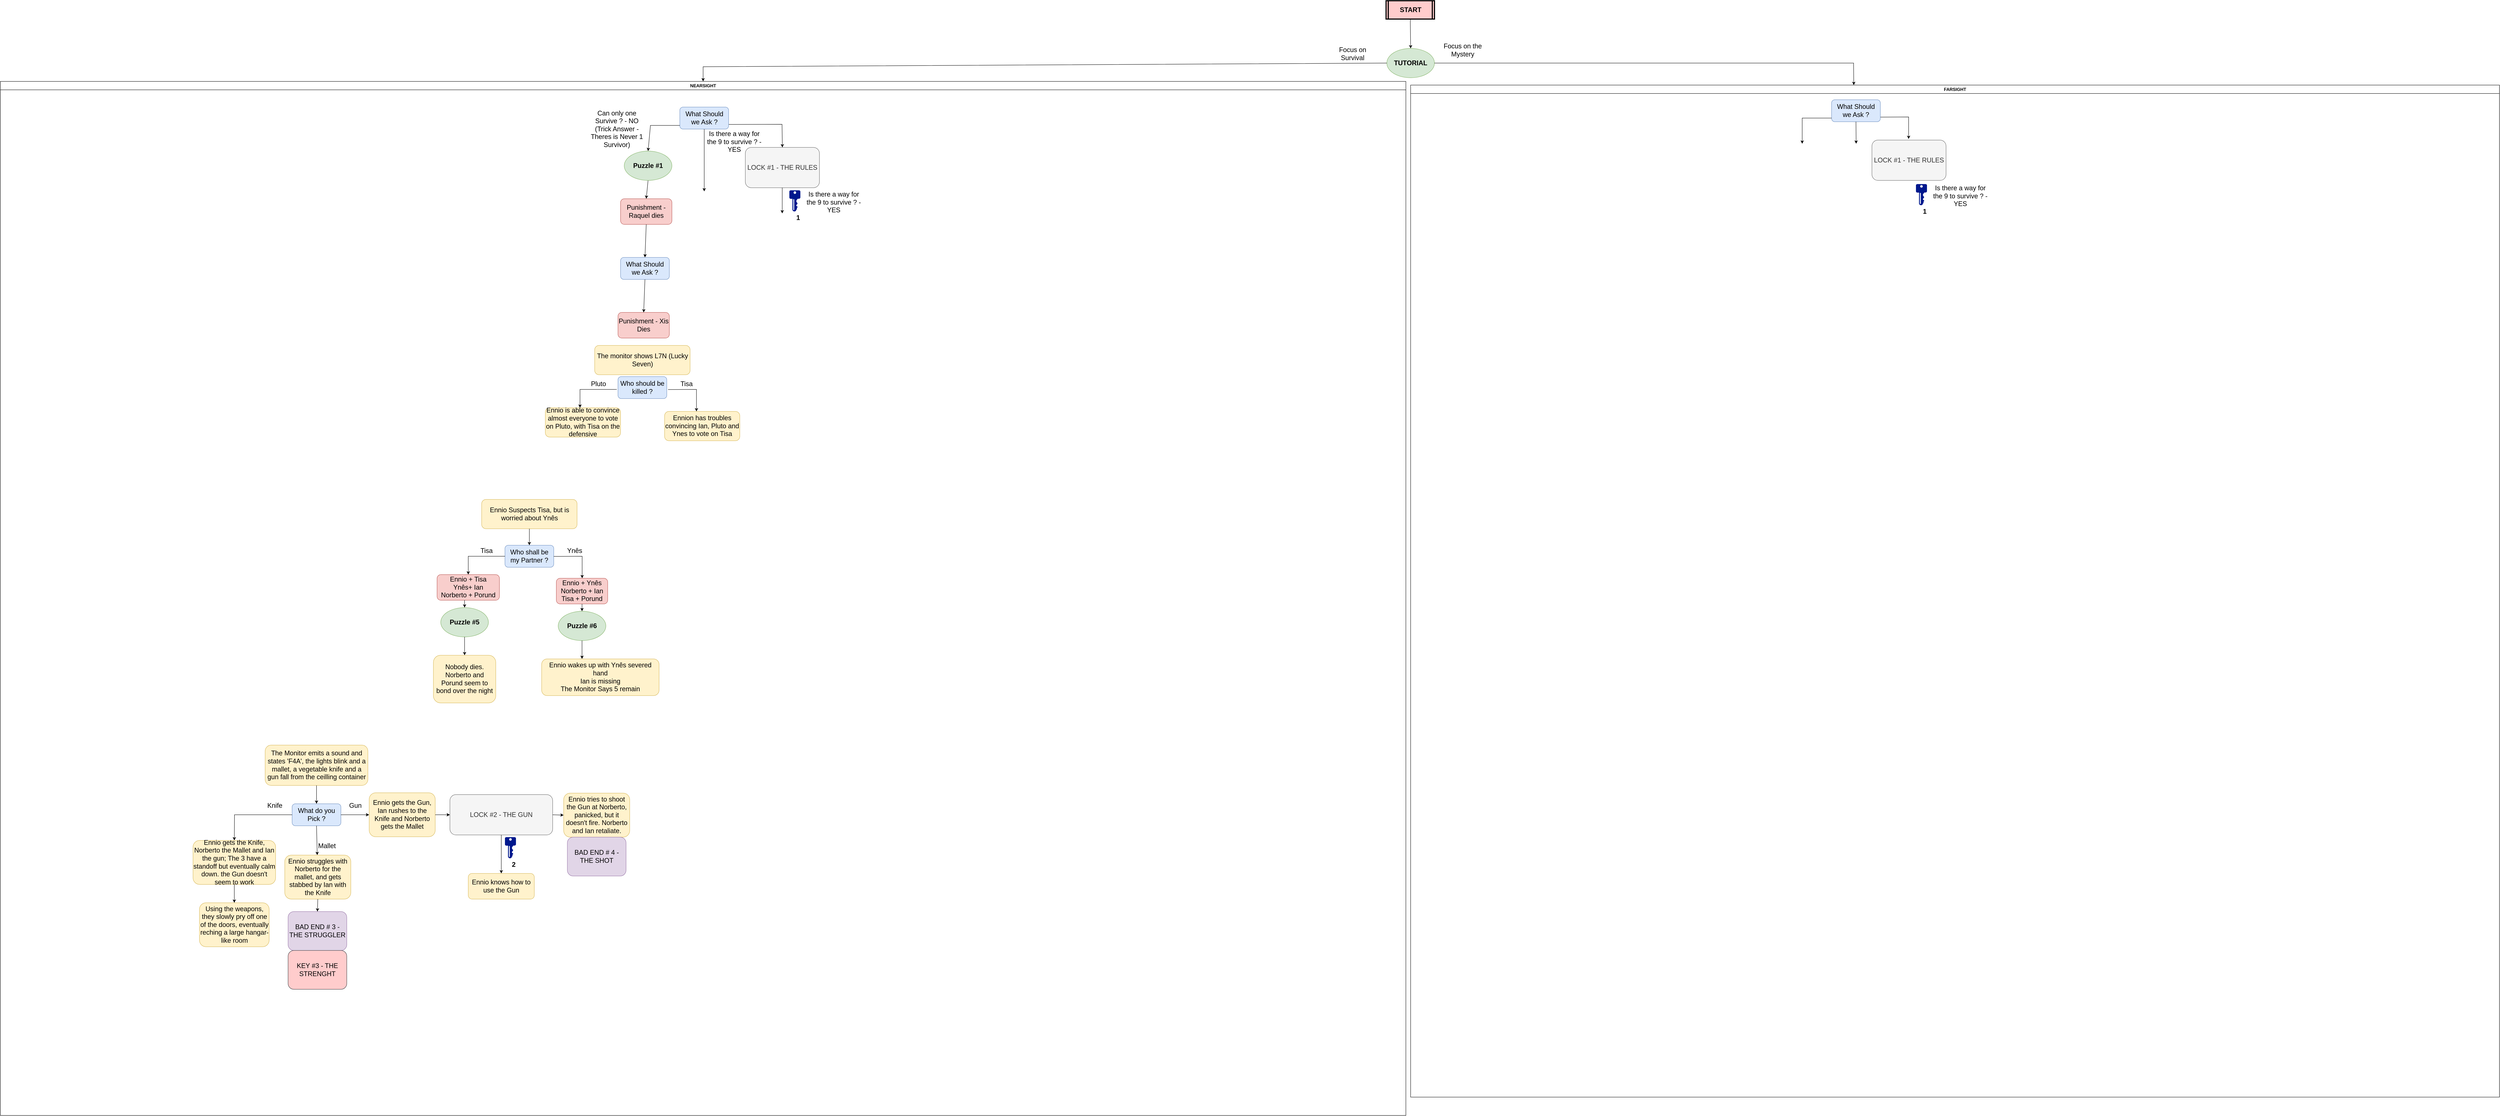 <mxfile version="21.6.6" type="github">
  <diagram name="Page-1" id="c7558073-3199-34d8-9f00-42111426c3f3">
    <mxGraphModel dx="7150" dy="1503" grid="1" gridSize="10" guides="1" tooltips="1" connect="1" arrows="1" fold="1" page="1" pageScale="1" pageWidth="826" pageHeight="1169" background="none" math="0" shadow="0">
      <root>
        <mxCell id="0" />
        <mxCell id="1" parent="0" />
        <mxCell id="CpgEJYqUYKejUzms_IQA-97" value="NEARSIGHT" style="swimlane;whiteSpace=wrap;html=1;snapToPoint=1;" parent="1" vertex="1">
          <mxGeometry x="-3430" y="230" width="3830" height="2820" as="geometry">
            <mxRectangle x="-60" y="240" width="110" height="30" as="alternateBounds" />
          </mxGeometry>
        </mxCell>
        <mxCell id="CpgEJYqUYKejUzms_IQA-106" value="" style="endArrow=classic;html=1;rounded=0;snapToPoint=1;orthogonal=1;entryX=0.5;entryY=0;entryDx=0;entryDy=0;" parent="CpgEJYqUYKejUzms_IQA-97" target="O-tpeVZjKQFRNbeTzZI2-9" edge="1">
          <mxGeometry width="50" height="50" relative="1" as="geometry">
            <mxPoint x="1984.143" y="117.429" as="sourcePoint" />
            <mxPoint x="2061.5" y="177" as="targetPoint" />
            <Array as="points">
              <mxPoint x="2130" y="117" />
            </Array>
          </mxGeometry>
        </mxCell>
        <mxCell id="CpgEJYqUYKejUzms_IQA-107" value="&lt;font style=&quot;font-size: 18px;&quot;&gt;What Should we Ask ?&lt;/font&gt;" style="rounded=1;whiteSpace=wrap;html=1;fillColor=#dae8fc;strokeColor=#6c8ebf;" parent="CpgEJYqUYKejUzms_IQA-97" vertex="1">
          <mxGeometry x="1851.5" y="70" width="133" height="60" as="geometry" />
        </mxCell>
        <mxCell id="CpgEJYqUYKejUzms_IQA-109" value="" style="endArrow=classic;html=1;rounded=0;exitX=0;exitY=0.5;exitDx=0;exitDy=0;entryX=0.5;entryY=0;entryDx=0;entryDy=0;" parent="CpgEJYqUYKejUzms_IQA-97" target="rEXP9riImF9Qnkvs_e8z-11" edge="1">
          <mxGeometry width="50" height="50" relative="1" as="geometry">
            <mxPoint x="1851.5" y="120" as="sourcePoint" />
            <mxPoint x="1771.5" y="190" as="targetPoint" />
            <Array as="points">
              <mxPoint x="1771.5" y="120" />
            </Array>
          </mxGeometry>
        </mxCell>
        <mxCell id="CpgEJYqUYKejUzms_IQA-111" value="&lt;font style=&quot;font-size: 18px;&quot;&gt;Who shall be my Partner ?&lt;/font&gt;" style="rounded=1;whiteSpace=wrap;html=1;fillColor=#dae8fc;strokeColor=#6c8ebf;" parent="CpgEJYqUYKejUzms_IQA-97" vertex="1">
          <mxGeometry x="1375" y="1265" width="133" height="60" as="geometry" />
        </mxCell>
        <mxCell id="CpgEJYqUYKejUzms_IQA-112" value="" style="endArrow=classic;html=1;rounded=0;snapToPoint=1;orthogonal=1;" parent="CpgEJYqUYKejUzms_IQA-97" edge="1">
          <mxGeometry width="50" height="50" relative="1" as="geometry">
            <mxPoint x="1508.003" y="1295.429" as="sourcePoint" />
            <mxPoint x="1585.36" y="1355" as="targetPoint" />
            <Array as="points">
              <mxPoint x="1585.36" y="1295" />
            </Array>
          </mxGeometry>
        </mxCell>
        <mxCell id="CpgEJYqUYKejUzms_IQA-110" value="Ynês" style="text;html=1;strokeColor=none;fillColor=none;align=center;verticalAlign=middle;whiteSpace=wrap;rounded=0;fontSize=18;" parent="CpgEJYqUYKejUzms_IQA-97" vertex="1">
          <mxGeometry x="1515" y="1265" width="100" height="30" as="geometry" />
        </mxCell>
        <mxCell id="CpgEJYqUYKejUzms_IQA-113" value="Tisa" style="text;html=1;strokeColor=none;fillColor=none;align=center;verticalAlign=middle;whiteSpace=wrap;rounded=0;fontSize=18;" parent="CpgEJYqUYKejUzms_IQA-97" vertex="1">
          <mxGeometry x="1275" y="1265" width="100" height="30" as="geometry" />
        </mxCell>
        <mxCell id="CpgEJYqUYKejUzms_IQA-114" value="" style="endArrow=classic;html=1;rounded=0;exitX=0;exitY=0.5;exitDx=0;exitDy=0;entryX=0.5;entryY=0;entryDx=0;entryDy=0;" parent="CpgEJYqUYKejUzms_IQA-97" target="CpgEJYqUYKejUzms_IQA-116" edge="1">
          <mxGeometry width="50" height="50" relative="1" as="geometry">
            <mxPoint x="1375" y="1295" as="sourcePoint" />
            <mxPoint x="1295" y="1365" as="targetPoint" />
            <Array as="points">
              <mxPoint x="1275" y="1295" />
            </Array>
          </mxGeometry>
        </mxCell>
        <mxCell id="CpgEJYqUYKejUzms_IQA-115" value="&lt;font style=&quot;font-size: 18px;&quot;&gt;Ennio + Ynês&lt;br&gt;Norberto + Ian&lt;br&gt;Tisa + Porund&lt;br&gt;&lt;/font&gt;" style="rounded=1;whiteSpace=wrap;html=1;fillColor=#f8cecc;strokeColor=#b85450;" parent="CpgEJYqUYKejUzms_IQA-97" vertex="1">
          <mxGeometry x="1515" y="1355" width="140" height="70" as="geometry" />
        </mxCell>
        <mxCell id="CpgEJYqUYKejUzms_IQA-116" value="&lt;font style=&quot;font-size: 18px;&quot;&gt;Ennio + Tisa&lt;br&gt;Ynês+ Ian&lt;br&gt;Norberto + Porund&lt;br&gt;&lt;/font&gt;" style="rounded=1;whiteSpace=wrap;html=1;fillColor=#f8cecc;strokeColor=#b85450;" parent="CpgEJYqUYKejUzms_IQA-97" vertex="1">
          <mxGeometry x="1190" y="1345" width="170" height="70" as="geometry" />
        </mxCell>
        <mxCell id="CpgEJYqUYKejUzms_IQA-117" value="Puzzle #6" style="ellipse;whiteSpace=wrap;html=1;fillColor=#d5e8d4;strokeColor=#82b366;fontSize=18;fontStyle=1" parent="CpgEJYqUYKejUzms_IQA-97" vertex="1">
          <mxGeometry x="1520" y="1445" width="130" height="80" as="geometry" />
        </mxCell>
        <mxCell id="CpgEJYqUYKejUzms_IQA-118" value="" style="endArrow=classic;html=1;rounded=0;exitX=0.5;exitY=1;exitDx=0;exitDy=0;entryX=0.5;entryY=0;entryDx=0;entryDy=0;" parent="CpgEJYqUYKejUzms_IQA-97" source="CpgEJYqUYKejUzms_IQA-115" target="CpgEJYqUYKejUzms_IQA-117" edge="1">
          <mxGeometry width="50" height="50" relative="1" as="geometry">
            <mxPoint x="1819" y="1245" as="sourcePoint" />
            <mxPoint x="1805" y="1399" as="targetPoint" />
          </mxGeometry>
        </mxCell>
        <mxCell id="CpgEJYqUYKejUzms_IQA-120" value="" style="endArrow=classic;html=1;rounded=0;exitX=0.5;exitY=1;exitDx=0;exitDy=0;" parent="CpgEJYqUYKejUzms_IQA-97" source="CpgEJYqUYKejUzms_IQA-117" edge="1">
          <mxGeometry width="50" height="50" relative="1" as="geometry">
            <mxPoint x="1595" y="1435" as="sourcePoint" />
            <mxPoint x="1585" y="1575" as="targetPoint" />
          </mxGeometry>
        </mxCell>
        <mxCell id="CpgEJYqUYKejUzms_IQA-121" value="&lt;font style=&quot;font-size: 18px;&quot;&gt;Ennio wakes up with Ynês severed hand&lt;br&gt;Ian is missing&lt;br&gt;The Monitor Says 5 remain&lt;br&gt;&lt;/font&gt;" style="rounded=1;whiteSpace=wrap;html=1;fillColor=#fff2cc;strokeColor=#d6b656;" parent="CpgEJYqUYKejUzms_IQA-97" vertex="1">
          <mxGeometry x="1475" y="1575" width="320" height="100" as="geometry" />
        </mxCell>
        <mxCell id="CpgEJYqUYKejUzms_IQA-122" value="Puzzle #5" style="ellipse;whiteSpace=wrap;html=1;fillColor=#d5e8d4;strokeColor=#82b366;fontSize=18;fontStyle=1" parent="CpgEJYqUYKejUzms_IQA-97" vertex="1">
          <mxGeometry x="1200" y="1435" width="130" height="80" as="geometry" />
        </mxCell>
        <mxCell id="CpgEJYqUYKejUzms_IQA-123" value="" style="endArrow=classic;html=1;rounded=0;exitX=0.5;exitY=1;exitDx=0;exitDy=0;entryX=0.5;entryY=0;entryDx=0;entryDy=0;" parent="CpgEJYqUYKejUzms_IQA-97" target="CpgEJYqUYKejUzms_IQA-122" edge="1">
          <mxGeometry width="50" height="50" relative="1" as="geometry">
            <mxPoint x="1265" y="1415" as="sourcePoint" />
            <mxPoint x="1485" y="1389" as="targetPoint" />
          </mxGeometry>
        </mxCell>
        <mxCell id="CpgEJYqUYKejUzms_IQA-124" value="" style="endArrow=classic;html=1;rounded=0;exitX=0.5;exitY=1;exitDx=0;exitDy=0;" parent="CpgEJYqUYKejUzms_IQA-97" source="CpgEJYqUYKejUzms_IQA-122" edge="1">
          <mxGeometry width="50" height="50" relative="1" as="geometry">
            <mxPoint x="1275" y="1425" as="sourcePoint" />
            <mxPoint x="1265" y="1565" as="targetPoint" />
          </mxGeometry>
        </mxCell>
        <mxCell id="CpgEJYqUYKejUzms_IQA-125" value="&lt;font style=&quot;font-size: 18px;&quot;&gt;Nobody dies. Norberto and Porund seem to bond over the night&lt;br&gt;&lt;/font&gt;" style="rounded=1;whiteSpace=wrap;html=1;fillColor=#fff2cc;strokeColor=#d6b656;" parent="CpgEJYqUYKejUzms_IQA-97" vertex="1">
          <mxGeometry x="1180" y="1565" width="170" height="130" as="geometry" />
        </mxCell>
        <mxCell id="CpgEJYqUYKejUzms_IQA-126" value="&lt;font style=&quot;font-size: 18px;&quot;&gt;The Monitor emits a sound and states &#39;F4A&#39;, the lights blink and a mallet, a vegetable knife and a gun fall from the ceilling container&lt;br&gt;&lt;/font&gt;" style="rounded=1;whiteSpace=wrap;html=1;fillColor=#fff2cc;strokeColor=#d6b656;" parent="CpgEJYqUYKejUzms_IQA-97" vertex="1">
          <mxGeometry x="721.5" y="1810" width="280" height="110" as="geometry" />
        </mxCell>
        <mxCell id="CpgEJYqUYKejUzms_IQA-127" value="&lt;font style=&quot;font-size: 18px;&quot;&gt;LOCK #2 - THE GUN&lt;br&gt;&lt;/font&gt;" style="rounded=1;whiteSpace=wrap;html=1;fillColor=#f5f5f5;fontColor=#333333;strokeColor=#666666;" parent="CpgEJYqUYKejUzms_IQA-97" vertex="1">
          <mxGeometry x="1225" y="1945" width="280" height="110" as="geometry" />
        </mxCell>
        <mxCell id="CpgEJYqUYKejUzms_IQA-129" value="&lt;font style=&quot;font-size: 18px;&quot;&gt;What do you Pick ?&lt;/font&gt;" style="rounded=1;whiteSpace=wrap;html=1;fillColor=#dae8fc;strokeColor=#6c8ebf;" parent="CpgEJYqUYKejUzms_IQA-97" vertex="1">
          <mxGeometry x="795" y="1970" width="133" height="60" as="geometry" />
        </mxCell>
        <mxCell id="CpgEJYqUYKejUzms_IQA-130" value="" style="endArrow=classic;html=1;rounded=0;exitX=0;exitY=0.5;exitDx=0;exitDy=0;entryX=0.5;entryY=0;entryDx=0;entryDy=0;" parent="CpgEJYqUYKejUzms_IQA-97" target="CpgEJYqUYKejUzms_IQA-142" edge="1">
          <mxGeometry width="50" height="50" relative="1" as="geometry">
            <mxPoint x="795" y="2000" as="sourcePoint" />
            <mxPoint x="715" y="2070" as="targetPoint" />
            <Array as="points">
              <mxPoint x="638" y="2000" />
            </Array>
          </mxGeometry>
        </mxCell>
        <mxCell id="CpgEJYqUYKejUzms_IQA-131" value="" style="endArrow=classic;html=1;rounded=0;exitX=1;exitY=0.5;exitDx=0;exitDy=0;entryX=0;entryY=0.5;entryDx=0;entryDy=0;" parent="CpgEJYqUYKejUzms_IQA-97" source="CpgEJYqUYKejUzms_IQA-129" target="CpgEJYqUYKejUzms_IQA-143" edge="1">
          <mxGeometry width="50" height="50" relative="1" as="geometry">
            <mxPoint x="895" y="2100" as="sourcePoint" />
            <mxPoint x="1155" y="2010" as="targetPoint" />
          </mxGeometry>
        </mxCell>
        <mxCell id="CpgEJYqUYKejUzms_IQA-132" value="" style="endArrow=classic;html=1;rounded=0;exitX=0.5;exitY=1;exitDx=0;exitDy=0;" parent="CpgEJYqUYKejUzms_IQA-97" source="CpgEJYqUYKejUzms_IQA-129" target="CpgEJYqUYKejUzms_IQA-141" edge="1">
          <mxGeometry width="50" height="50" relative="1" as="geometry">
            <mxPoint x="825" y="2150" as="sourcePoint" />
            <mxPoint x="862" y="2150" as="targetPoint" />
          </mxGeometry>
        </mxCell>
        <mxCell id="CpgEJYqUYKejUzms_IQA-133" value="Mallet" style="text;html=1;strokeColor=none;fillColor=none;align=center;verticalAlign=middle;whiteSpace=wrap;rounded=0;fontSize=18;" parent="CpgEJYqUYKejUzms_IQA-97" vertex="1">
          <mxGeometry x="840" y="2070" width="100" height="30" as="geometry" />
        </mxCell>
        <mxCell id="CpgEJYqUYKejUzms_IQA-134" value="Gun" style="text;html=1;strokeColor=none;fillColor=none;align=center;verticalAlign=middle;whiteSpace=wrap;rounded=0;fontSize=18;" parent="CpgEJYqUYKejUzms_IQA-97" vertex="1">
          <mxGeometry x="940" y="1960" width="55" height="30" as="geometry" />
        </mxCell>
        <mxCell id="CpgEJYqUYKejUzms_IQA-139" value="Knife" style="text;html=1;strokeColor=none;fillColor=none;align=center;verticalAlign=middle;whiteSpace=wrap;rounded=0;fontSize=18;" parent="CpgEJYqUYKejUzms_IQA-97" vertex="1">
          <mxGeometry x="713" y="1960" width="70" height="30" as="geometry" />
        </mxCell>
        <mxCell id="CpgEJYqUYKejUzms_IQA-141" value="&lt;font style=&quot;font-size: 18px;&quot;&gt;Ennio struggles with Norberto for the mallet, and gets stabbed by Ian with the Knife&lt;br&gt;&lt;/font&gt;" style="rounded=1;whiteSpace=wrap;html=1;fillColor=#fff2cc;strokeColor=#d6b656;" parent="CpgEJYqUYKejUzms_IQA-97" vertex="1">
          <mxGeometry x="775" y="2110" width="180" height="120" as="geometry" />
        </mxCell>
        <mxCell id="CpgEJYqUYKejUzms_IQA-142" value="&lt;font style=&quot;font-size: 18px;&quot;&gt;Ennio gets the Knife, Norberto the Mallet and Ian the gun; The 3 have a standoff but eventually calm down. the Gun doesn&#39;t seem to work&lt;br&gt;&lt;/font&gt;" style="rounded=1;whiteSpace=wrap;html=1;fillColor=#fff2cc;strokeColor=#d6b656;" parent="CpgEJYqUYKejUzms_IQA-97" vertex="1">
          <mxGeometry x="525" y="2070" width="225" height="120" as="geometry" />
        </mxCell>
        <mxCell id="CpgEJYqUYKejUzms_IQA-143" value="&lt;font style=&quot;font-size: 18px;&quot;&gt;Ennio gets the Gun, Ian rushes to the Knife and Norberto gets the Mallet&lt;br&gt;&lt;/font&gt;" style="rounded=1;whiteSpace=wrap;html=1;fillColor=#fff2cc;strokeColor=#d6b656;" parent="CpgEJYqUYKejUzms_IQA-97" vertex="1">
          <mxGeometry x="1005" y="1940" width="180" height="120" as="geometry" />
        </mxCell>
        <mxCell id="CpgEJYqUYKejUzms_IQA-144" value="&lt;font style=&quot;font-size: 18px;&quot;&gt;Ennio Suspects Tisa, but is worried about Ynês&lt;br&gt;&lt;/font&gt;" style="rounded=1;whiteSpace=wrap;html=1;fillColor=#fff2cc;strokeColor=#d6b656;" parent="CpgEJYqUYKejUzms_IQA-97" vertex="1">
          <mxGeometry x="1311.5" y="1140" width="260" height="80" as="geometry" />
        </mxCell>
        <mxCell id="CpgEJYqUYKejUzms_IQA-145" value="&lt;font style=&quot;font-size: 18px;&quot;&gt;BAD END # 3 - THE STRUGGLER&lt;br&gt;&lt;/font&gt;" style="rounded=1;whiteSpace=wrap;html=1;fillColor=#e1d5e7;strokeColor=#9673a6;" parent="CpgEJYqUYKejUzms_IQA-97" vertex="1">
          <mxGeometry x="784" y="2264" width="160" height="106" as="geometry" />
        </mxCell>
        <mxCell id="CpgEJYqUYKejUzms_IQA-146" value="&lt;font style=&quot;font-size: 18px;&quot;&gt;KEY #3 - THE STRENGHT&lt;br&gt;&lt;/font&gt;" style="rounded=1;whiteSpace=wrap;html=1;fillColor=#ffcccc;strokeColor=#36393d;" parent="CpgEJYqUYKejUzms_IQA-97" vertex="1">
          <mxGeometry x="784" y="2370" width="160" height="106" as="geometry" />
        </mxCell>
        <mxCell id="CpgEJYqUYKejUzms_IQA-147" value="" style="endArrow=classic;html=1;rounded=0;exitX=0.5;exitY=1;exitDx=0;exitDy=0;entryX=0.5;entryY=0;entryDx=0;entryDy=0;" parent="CpgEJYqUYKejUzms_IQA-97" source="CpgEJYqUYKejUzms_IQA-141" target="CpgEJYqUYKejUzms_IQA-145" edge="1">
          <mxGeometry width="50" height="50" relative="1" as="geometry">
            <mxPoint x="1045" y="2260" as="sourcePoint" />
            <mxPoint x="1047" y="2340" as="targetPoint" />
          </mxGeometry>
        </mxCell>
        <mxCell id="CpgEJYqUYKejUzms_IQA-148" value="" style="endArrow=classic;html=1;rounded=0;entryX=0;entryY=0.5;entryDx=0;entryDy=0;exitX=1;exitY=0.5;exitDx=0;exitDy=0;" parent="CpgEJYqUYKejUzms_IQA-97" source="CpgEJYqUYKejUzms_IQA-143" target="CpgEJYqUYKejUzms_IQA-127" edge="1">
          <mxGeometry width="50" height="50" relative="1" as="geometry">
            <mxPoint x="1721" y="2178.29" as="sourcePoint" />
            <mxPoint x="1808" y="2178.29" as="targetPoint" />
          </mxGeometry>
        </mxCell>
        <mxCell id="CpgEJYqUYKejUzms_IQA-149" value="&lt;font style=&quot;font-size: 18px;&quot;&gt;Ennio tries to shoot the Gun at Norberto, panicked, but it doesn&#39;t fire. Norberto and Ian retaliate.&lt;br&gt;&lt;/font&gt;" style="rounded=1;whiteSpace=wrap;html=1;fillColor=#fff2cc;strokeColor=#d6b656;" parent="CpgEJYqUYKejUzms_IQA-97" vertex="1">
          <mxGeometry x="1535" y="1941" width="180" height="120" as="geometry" />
        </mxCell>
        <mxCell id="CpgEJYqUYKejUzms_IQA-150" value="" style="endArrow=classic;html=1;rounded=0;exitX=0.5;exitY=1;exitDx=0;exitDy=0;entryX=0.5;entryY=0;entryDx=0;entryDy=0;" parent="CpgEJYqUYKejUzms_IQA-97" source="CpgEJYqUYKejUzms_IQA-144" target="CpgEJYqUYKejUzms_IQA-111" edge="1">
          <mxGeometry width="50" height="50" relative="1" as="geometry">
            <mxPoint x="1805" y="1315" as="sourcePoint" />
            <mxPoint x="1805" y="1365" as="targetPoint" />
          </mxGeometry>
        </mxCell>
        <mxCell id="CpgEJYqUYKejUzms_IQA-151" value="" style="endArrow=classic;html=1;rounded=0;entryX=0;entryY=0.5;entryDx=0;entryDy=0;exitX=1;exitY=0.5;exitDx=0;exitDy=0;" parent="CpgEJYqUYKejUzms_IQA-97" source="CpgEJYqUYKejUzms_IQA-127" target="CpgEJYqUYKejUzms_IQA-149" edge="1">
          <mxGeometry width="50" height="50" relative="1" as="geometry">
            <mxPoint x="1376" y="2120" as="sourcePoint" />
            <mxPoint x="1416" y="2120" as="targetPoint" />
          </mxGeometry>
        </mxCell>
        <mxCell id="CpgEJYqUYKejUzms_IQA-152" value="&lt;font style=&quot;font-size: 18px;&quot;&gt;BAD END # 4 - THE SHOT&lt;br&gt;&lt;/font&gt;" style="rounded=1;whiteSpace=wrap;html=1;fillColor=#e1d5e7;strokeColor=#9673a6;" parent="CpgEJYqUYKejUzms_IQA-97" vertex="1">
          <mxGeometry x="1545" y="2061" width="160" height="106" as="geometry" />
        </mxCell>
        <mxCell id="CpgEJYqUYKejUzms_IQA-153" value="" style="endArrow=classic;html=1;rounded=0;exitX=0.5;exitY=1;exitDx=0;exitDy=0;" parent="CpgEJYqUYKejUzms_IQA-97" source="CpgEJYqUYKejUzms_IQA-127" edge="1">
          <mxGeometry width="50" height="50" relative="1" as="geometry">
            <mxPoint x="1345" y="2159.52" as="sourcePoint" />
            <mxPoint x="1365" y="2160" as="targetPoint" />
          </mxGeometry>
        </mxCell>
        <mxCell id="CpgEJYqUYKejUzms_IQA-155" value="" style="endArrow=classic;html=1;rounded=0;entryX=0.5;entryY=0;entryDx=0;entryDy=0;exitX=0.5;exitY=1;exitDx=0;exitDy=0;" parent="CpgEJYqUYKejUzms_IQA-97" source="CpgEJYqUYKejUzms_IQA-126" target="CpgEJYqUYKejUzms_IQA-129" edge="1">
          <mxGeometry width="50" height="50" relative="1" as="geometry">
            <mxPoint x="915" y="1980" as="sourcePoint" />
            <mxPoint x="905" y="1940" as="targetPoint" />
          </mxGeometry>
        </mxCell>
        <mxCell id="CpgEJYqUYKejUzms_IQA-156" value="2" style="sketch=0;aspect=fixed;pointerEvents=1;shadow=0;dashed=0;html=1;strokeColor=none;labelPosition=center;verticalLabelPosition=bottom;verticalAlign=top;align=right;fillColor=#00188D;shape=mxgraph.mscae.enterprise.key_permissions;fontSize=18;fontStyle=1" parent="CpgEJYqUYKejUzms_IQA-97" vertex="1">
          <mxGeometry x="1375" y="2061" width="30" height="57.69" as="geometry" />
        </mxCell>
        <mxCell id="CpgEJYqUYKejUzms_IQA-157" value="&lt;font style=&quot;font-size: 18px;&quot;&gt;Ennio knows how to use the Gun&lt;br&gt;&lt;/font&gt;" style="rounded=1;whiteSpace=wrap;html=1;fillColor=#fff2cc;strokeColor=#d6b656;" parent="CpgEJYqUYKejUzms_IQA-97" vertex="1">
          <mxGeometry x="1275" y="2160" width="180" height="70" as="geometry" />
        </mxCell>
        <mxCell id="O-tpeVZjKQFRNbeTzZI2-5" value="&lt;font style=&quot;font-size: 18px;&quot;&gt;Using the weapons, they slowly pry off one of the doors, eventually reching a large hangar-like room&lt;br&gt;&lt;/font&gt;" style="rounded=1;whiteSpace=wrap;html=1;fillColor=#fff2cc;strokeColor=#d6b656;" parent="CpgEJYqUYKejUzms_IQA-97" vertex="1">
          <mxGeometry x="542.5" y="2240" width="190" height="120" as="geometry" />
        </mxCell>
        <mxCell id="O-tpeVZjKQFRNbeTzZI2-9" value="&lt;font style=&quot;font-size: 18px;&quot;&gt;LOCK #1 - THE RULES&lt;br&gt;&lt;/font&gt;" style="rounded=1;whiteSpace=wrap;html=1;fillColor=#f5f5f5;fontColor=#333333;strokeColor=#666666;" parent="CpgEJYqUYKejUzms_IQA-97" vertex="1">
          <mxGeometry x="2030" y="180" width="202" height="110" as="geometry" />
        </mxCell>
        <mxCell id="O-tpeVZjKQFRNbeTzZI2-10" value="" style="endArrow=classic;html=1;rounded=0;exitX=0.5;exitY=1;exitDx=0;exitDy=0;" parent="CpgEJYqUYKejUzms_IQA-97" source="CpgEJYqUYKejUzms_IQA-107" edge="1">
          <mxGeometry width="50" height="50" relative="1" as="geometry">
            <mxPoint x="1940" y="365" as="sourcePoint" />
            <mxPoint x="1918" y="300" as="targetPoint" />
          </mxGeometry>
        </mxCell>
        <mxCell id="O-tpeVZjKQFRNbeTzZI2-58" value="1" style="sketch=0;aspect=fixed;pointerEvents=1;shadow=0;dashed=0;html=1;strokeColor=none;labelPosition=center;verticalLabelPosition=bottom;verticalAlign=top;align=right;fillColor=#00188D;shape=mxgraph.mscae.enterprise.key_permissions;fontSize=18;fontStyle=1" parent="CpgEJYqUYKejUzms_IQA-97" vertex="1">
          <mxGeometry x="2150" y="297" width="30" height="57.69" as="geometry" />
        </mxCell>
        <mxCell id="O-tpeVZjKQFRNbeTzZI2-65" value="" style="endArrow=classic;html=1;rounded=0;exitX=0.5;exitY=1;exitDx=0;exitDy=0;" parent="CpgEJYqUYKejUzms_IQA-97" edge="1">
          <mxGeometry width="50" height="50" relative="1" as="geometry">
            <mxPoint x="2130.57" y="290" as="sourcePoint" />
            <mxPoint x="2130.57" y="360" as="targetPoint" />
          </mxGeometry>
        </mxCell>
        <mxCell id="O-tpeVZjKQFRNbeTzZI2-66" value="Is there a way for the 9 to survive ? - YES" style="text;html=1;strokeColor=none;fillColor=none;align=center;verticalAlign=middle;whiteSpace=wrap;rounded=0;fontSize=18;" parent="CpgEJYqUYKejUzms_IQA-97" vertex="1">
          <mxGeometry x="1920" y="150" width="160" height="30" as="geometry" />
        </mxCell>
        <mxCell id="O-tpeVZjKQFRNbeTzZI2-67" value="Is there a way for the 9 to survive ? - YES" style="text;html=1;strokeColor=none;fillColor=none;align=center;verticalAlign=middle;whiteSpace=wrap;rounded=0;fontSize=18;" parent="CpgEJYqUYKejUzms_IQA-97" vertex="1">
          <mxGeometry x="2191" y="315" width="160" height="30" as="geometry" />
        </mxCell>
        <mxCell id="rEXP9riImF9Qnkvs_e8z-5" value="" style="endArrow=classic;html=1;rounded=0;exitX=0.5;exitY=1;exitDx=0;exitDy=0;entryX=0.5;entryY=0;entryDx=0;entryDy=0;" parent="CpgEJYqUYKejUzms_IQA-97" source="CpgEJYqUYKejUzms_IQA-142" target="O-tpeVZjKQFRNbeTzZI2-5" edge="1">
          <mxGeometry width="50" height="50" relative="1" as="geometry">
            <mxPoint x="865" y="2410" as="sourcePoint" />
            <mxPoint x="225" y="2500" as="targetPoint" />
          </mxGeometry>
        </mxCell>
        <mxCell id="rEXP9riImF9Qnkvs_e8z-6" value="Can only one Survive ? - NO&lt;br&gt;(Trick Answer - Theres is Never 1 Survivor)" style="text;html=1;strokeColor=none;fillColor=none;align=center;verticalAlign=middle;whiteSpace=wrap;rounded=0;fontSize=18;" parent="CpgEJYqUYKejUzms_IQA-97" vertex="1">
          <mxGeometry x="1600" y="40" width="160" height="180" as="geometry" />
        </mxCell>
        <mxCell id="rEXP9riImF9Qnkvs_e8z-7" value="&lt;font style=&quot;font-size: 18px;&quot;&gt;Punishment - Raquel dies&lt;br&gt;&lt;/font&gt;" style="rounded=1;whiteSpace=wrap;html=1;fillColor=#f8cecc;strokeColor=#b85450;" parent="CpgEJYqUYKejUzms_IQA-97" vertex="1">
          <mxGeometry x="1690" y="320" width="140" height="70" as="geometry" />
        </mxCell>
        <mxCell id="rEXP9riImF9Qnkvs_e8z-10" value="" style="endArrow=classic;html=1;rounded=0;exitX=0.5;exitY=1;exitDx=0;exitDy=0;entryX=0.5;entryY=0;entryDx=0;entryDy=0;" parent="CpgEJYqUYKejUzms_IQA-97" source="rEXP9riImF9Qnkvs_e8z-11" target="rEXP9riImF9Qnkvs_e8z-7" edge="1">
          <mxGeometry width="50" height="50" relative="1" as="geometry">
            <mxPoint x="1775" y="180" as="sourcePoint" />
            <mxPoint x="1680" y="290" as="targetPoint" />
          </mxGeometry>
        </mxCell>
        <mxCell id="rEXP9riImF9Qnkvs_e8z-11" value="Puzzle #1" style="ellipse;whiteSpace=wrap;html=1;fillColor=#d5e8d4;strokeColor=#82b366;fontSize=18;fontStyle=1" parent="CpgEJYqUYKejUzms_IQA-97" vertex="1">
          <mxGeometry x="1700" y="190" width="130" height="80" as="geometry" />
        </mxCell>
        <mxCell id="rEXP9riImF9Qnkvs_e8z-12" value="&lt;font style=&quot;font-size: 18px;&quot;&gt;What Should we Ask ?&lt;/font&gt;" style="rounded=1;whiteSpace=wrap;html=1;fillColor=#dae8fc;strokeColor=#6c8ebf;" parent="CpgEJYqUYKejUzms_IQA-97" vertex="1">
          <mxGeometry x="1690" y="480" width="133" height="60" as="geometry" />
        </mxCell>
        <mxCell id="rEXP9riImF9Qnkvs_e8z-13" value="&lt;font style=&quot;font-size: 18px;&quot;&gt;Punishment - Xis Dies&lt;br&gt;&lt;/font&gt;" style="rounded=1;whiteSpace=wrap;html=1;fillColor=#f8cecc;strokeColor=#b85450;" parent="CpgEJYqUYKejUzms_IQA-97" vertex="1">
          <mxGeometry x="1683" y="630" width="140" height="70" as="geometry" />
        </mxCell>
        <mxCell id="rEXP9riImF9Qnkvs_e8z-14" value="&lt;span style=&quot;font-size: 18px;&quot;&gt;Who should be killed ?&lt;/span&gt;" style="rounded=1;whiteSpace=wrap;html=1;fillColor=#dae8fc;strokeColor=#6c8ebf;" parent="CpgEJYqUYKejUzms_IQA-97" vertex="1">
          <mxGeometry x="1683" y="805" width="133" height="60" as="geometry" />
        </mxCell>
        <mxCell id="rEXP9riImF9Qnkvs_e8z-15" value="&lt;font style=&quot;font-size: 18px;&quot;&gt;The monitor shows L7N (Lucky Seven)&lt;br&gt;&lt;/font&gt;" style="rounded=1;whiteSpace=wrap;html=1;fillColor=#fff2cc;strokeColor=#d6b656;" parent="CpgEJYqUYKejUzms_IQA-97" vertex="1">
          <mxGeometry x="1619.5" y="720" width="260" height="80" as="geometry" />
        </mxCell>
        <mxCell id="rEXP9riImF9Qnkvs_e8z-16" value="" style="endArrow=classic;html=1;rounded=0;exitX=0.5;exitY=1;exitDx=0;exitDy=0;entryX=0.5;entryY=0;entryDx=0;entryDy=0;" parent="CpgEJYqUYKejUzms_IQA-97" source="rEXP9riImF9Qnkvs_e8z-7" target="rEXP9riImF9Qnkvs_e8z-12" edge="1">
          <mxGeometry width="50" height="50" relative="1" as="geometry">
            <mxPoint x="1775" y="413" as="sourcePoint" />
            <mxPoint x="1770" y="463" as="targetPoint" />
          </mxGeometry>
        </mxCell>
        <mxCell id="rEXP9riImF9Qnkvs_e8z-17" value="" style="endArrow=classic;html=1;rounded=0;exitX=0.5;exitY=1;exitDx=0;exitDy=0;entryX=0.5;entryY=0;entryDx=0;entryDy=0;" parent="CpgEJYqUYKejUzms_IQA-97" source="rEXP9riImF9Qnkvs_e8z-12" target="rEXP9riImF9Qnkvs_e8z-13" edge="1">
          <mxGeometry width="50" height="50" relative="1" as="geometry">
            <mxPoint x="1765" y="570" as="sourcePoint" />
            <mxPoint x="1760" y="620" as="targetPoint" />
          </mxGeometry>
        </mxCell>
        <mxCell id="-gMSrIDQA9UIPFFdvpcl-7" value="" style="endArrow=classic;html=1;rounded=0;snapToPoint=1;orthogonal=1;" edge="1" parent="CpgEJYqUYKejUzms_IQA-97">
          <mxGeometry width="50" height="50" relative="1" as="geometry">
            <mxPoint x="1819.503" y="840.429" as="sourcePoint" />
            <mxPoint x="1896.86" y="900" as="targetPoint" />
            <Array as="points">
              <mxPoint x="1896.86" y="840" />
            </Array>
          </mxGeometry>
        </mxCell>
        <mxCell id="-gMSrIDQA9UIPFFdvpcl-8" value="Tisa" style="text;html=1;strokeColor=none;fillColor=none;align=center;verticalAlign=middle;whiteSpace=wrap;rounded=0;fontSize=18;" vertex="1" parent="CpgEJYqUYKejUzms_IQA-97">
          <mxGeometry x="1819.5" y="810" width="100" height="30" as="geometry" />
        </mxCell>
        <mxCell id="-gMSrIDQA9UIPFFdvpcl-9" value="Pluto" style="text;html=1;strokeColor=none;fillColor=none;align=center;verticalAlign=middle;whiteSpace=wrap;rounded=0;fontSize=18;" vertex="1" parent="CpgEJYqUYKejUzms_IQA-97">
          <mxGeometry x="1579.5" y="810" width="100" height="30" as="geometry" />
        </mxCell>
        <mxCell id="-gMSrIDQA9UIPFFdvpcl-10" value="" style="endArrow=classic;html=1;rounded=0;exitX=0;exitY=0.5;exitDx=0;exitDy=0;entryX=0.5;entryY=0;entryDx=0;entryDy=0;" edge="1" parent="CpgEJYqUYKejUzms_IQA-97">
          <mxGeometry width="50" height="50" relative="1" as="geometry">
            <mxPoint x="1679.5" y="840" as="sourcePoint" />
            <mxPoint x="1579.5" y="890" as="targetPoint" />
            <Array as="points">
              <mxPoint x="1579.5" y="840" />
            </Array>
          </mxGeometry>
        </mxCell>
        <mxCell id="-gMSrIDQA9UIPFFdvpcl-11" value="&lt;font style=&quot;font-size: 18px;&quot;&gt;Ennion has troubles convincing Ian, Pluto and Ynes to vote on Tisa&lt;br&gt;&lt;/font&gt;" style="rounded=1;whiteSpace=wrap;html=1;fillColor=#fff2cc;strokeColor=#d6b656;" vertex="1" parent="CpgEJYqUYKejUzms_IQA-97">
          <mxGeometry x="1810" y="900" width="205" height="80" as="geometry" />
        </mxCell>
        <mxCell id="-gMSrIDQA9UIPFFdvpcl-12" value="&lt;font style=&quot;font-size: 18px;&quot;&gt;Ennio is able to convince almost everyone to vote on Pluto, with Tisa on the defensive&lt;br&gt;&lt;/font&gt;" style="rounded=1;whiteSpace=wrap;html=1;fillColor=#fff2cc;strokeColor=#d6b656;" vertex="1" parent="CpgEJYqUYKejUzms_IQA-97">
          <mxGeometry x="1485" y="890" width="205" height="80" as="geometry" />
        </mxCell>
        <mxCell id="5" value="START" style="shape=process;whiteSpace=wrap;align=center;verticalAlign=middle;size=0.048;fontStyle=1;strokeWidth=3;fillColor=#FFCCCC;fontSize=18;" parent="1" vertex="1">
          <mxGeometry x="346" y="10" width="132" height="50" as="geometry" />
        </mxCell>
        <mxCell id="CpgEJYqUYKejUzms_IQA-96" value="FARSIGHT" style="swimlane;whiteSpace=wrap;html=1;" parent="1" vertex="1">
          <mxGeometry x="413" y="240" width="2967" height="2760" as="geometry" />
        </mxCell>
        <mxCell id="O-tpeVZjKQFRNbeTzZI2-59" value="" style="endArrow=classic;html=1;rounded=0;snapToPoint=1;orthogonal=1;" parent="CpgEJYqUYKejUzms_IQA-96" edge="1">
          <mxGeometry width="50" height="50" relative="1" as="geometry">
            <mxPoint x="1279.643" y="87.429" as="sourcePoint" />
            <mxPoint x="1357" y="147" as="targetPoint" />
            <Array as="points">
              <mxPoint x="1357" y="87" />
            </Array>
          </mxGeometry>
        </mxCell>
        <mxCell id="O-tpeVZjKQFRNbeTzZI2-60" value="&lt;font style=&quot;font-size: 18px;&quot;&gt;What Should we Ask ?&lt;/font&gt;" style="rounded=1;whiteSpace=wrap;html=1;fillColor=#dae8fc;strokeColor=#6c8ebf;" parent="CpgEJYqUYKejUzms_IQA-96" vertex="1">
          <mxGeometry x="1147" y="40" width="133" height="60" as="geometry" />
        </mxCell>
        <mxCell id="O-tpeVZjKQFRNbeTzZI2-61" value="" style="endArrow=classic;html=1;rounded=0;exitX=0;exitY=0.5;exitDx=0;exitDy=0;" parent="CpgEJYqUYKejUzms_IQA-96" edge="1">
          <mxGeometry width="50" height="50" relative="1" as="geometry">
            <mxPoint x="1147" y="90" as="sourcePoint" />
            <mxPoint x="1067" y="160" as="targetPoint" />
            <Array as="points">
              <mxPoint x="1067" y="90" />
            </Array>
          </mxGeometry>
        </mxCell>
        <mxCell id="O-tpeVZjKQFRNbeTzZI2-62" value="&lt;font style=&quot;font-size: 18px;&quot;&gt;LOCK #1 - THE RULES&lt;br&gt;&lt;/font&gt;" style="rounded=1;whiteSpace=wrap;html=1;fillColor=#f5f5f5;fontColor=#333333;strokeColor=#666666;" parent="CpgEJYqUYKejUzms_IQA-96" vertex="1">
          <mxGeometry x="1257" y="150" width="202" height="110" as="geometry" />
        </mxCell>
        <mxCell id="O-tpeVZjKQFRNbeTzZI2-63" value="" style="endArrow=classic;html=1;rounded=0;exitX=0.5;exitY=1;exitDx=0;exitDy=0;" parent="CpgEJYqUYKejUzms_IQA-96" source="O-tpeVZjKQFRNbeTzZI2-60" edge="1">
          <mxGeometry width="50" height="50" relative="1" as="geometry">
            <mxPoint x="1235.5" y="335" as="sourcePoint" />
            <mxPoint x="1214" y="160" as="targetPoint" />
          </mxGeometry>
        </mxCell>
        <mxCell id="-gMSrIDQA9UIPFFdvpcl-5" value="1" style="sketch=0;aspect=fixed;pointerEvents=1;shadow=0;dashed=0;html=1;strokeColor=none;labelPosition=center;verticalLabelPosition=bottom;verticalAlign=top;align=right;fillColor=#00188D;shape=mxgraph.mscae.enterprise.key_permissions;fontSize=18;fontStyle=1" vertex="1" parent="CpgEJYqUYKejUzms_IQA-96">
          <mxGeometry x="1377" y="270" width="30" height="57.69" as="geometry" />
        </mxCell>
        <mxCell id="-gMSrIDQA9UIPFFdvpcl-6" value="Is there a way for the 9 to survive ? - YES" style="text;html=1;strokeColor=none;fillColor=none;align=center;verticalAlign=middle;whiteSpace=wrap;rounded=0;fontSize=18;" vertex="1" parent="CpgEJYqUYKejUzms_IQA-96">
          <mxGeometry x="1418" y="288" width="160" height="30" as="geometry" />
        </mxCell>
        <mxCell id="CpgEJYqUYKejUzms_IQA-98" value="TUTORIAL" style="ellipse;whiteSpace=wrap;html=1;fillColor=#d5e8d4;strokeColor=#82b366;fontSize=18;fontStyle=1" parent="1" vertex="1">
          <mxGeometry x="348" y="140" width="130" height="80" as="geometry" />
        </mxCell>
        <mxCell id="CpgEJYqUYKejUzms_IQA-101" value="" style="endArrow=classic;html=1;rounded=0;entryX=0.5;entryY=0;entryDx=0;entryDy=0;exitX=0.5;exitY=1;exitDx=0;exitDy=0;" parent="1" source="5" target="CpgEJYqUYKejUzms_IQA-98" edge="1">
          <mxGeometry width="50" height="50" relative="1" as="geometry">
            <mxPoint x="500" y="250" as="sourcePoint" />
            <mxPoint x="450" y="300" as="targetPoint" />
          </mxGeometry>
        </mxCell>
        <mxCell id="CpgEJYqUYKejUzms_IQA-102" value="" style="endArrow=classic;html=1;rounded=0;entryX=0.407;entryY=0;entryDx=0;entryDy=0;exitX=1;exitY=0.5;exitDx=0;exitDy=0;entryPerimeter=0;" parent="1" source="CpgEJYqUYKejUzms_IQA-98" target="CpgEJYqUYKejUzms_IQA-96" edge="1">
          <mxGeometry width="50" height="50" relative="1" as="geometry">
            <mxPoint x="500" y="250" as="sourcePoint" />
            <mxPoint x="590" y="240" as="targetPoint" />
            <Array as="points">
              <mxPoint x="1620" y="180" />
            </Array>
          </mxGeometry>
        </mxCell>
        <mxCell id="CpgEJYqUYKejUzms_IQA-103" value="" style="endArrow=classic;html=1;rounded=0;entryX=0.5;entryY=0;entryDx=0;entryDy=0;exitX=0;exitY=0.5;exitDx=0;exitDy=0;" parent="1" source="CpgEJYqUYKejUzms_IQA-98" target="CpgEJYqUYKejUzms_IQA-97" edge="1">
          <mxGeometry width="50" height="50" relative="1" as="geometry">
            <mxPoint x="60" y="170" as="sourcePoint" />
            <mxPoint x="162" y="290" as="targetPoint" />
            <Array as="points">
              <mxPoint x="-1515" y="190" />
            </Array>
          </mxGeometry>
        </mxCell>
        <mxCell id="CpgEJYqUYKejUzms_IQA-104" value="Focus on Survival" style="text;html=1;strokeColor=none;fillColor=none;align=center;verticalAlign=middle;whiteSpace=wrap;rounded=0;fontSize=18;" parent="1" vertex="1">
          <mxGeometry x="190" y="140" width="130" height="30" as="geometry" />
        </mxCell>
        <mxCell id="CpgEJYqUYKejUzms_IQA-105" value="Focus on the Mystery" style="text;html=1;strokeColor=none;fillColor=none;align=center;verticalAlign=middle;whiteSpace=wrap;rounded=0;fontSize=18;" parent="1" vertex="1">
          <mxGeometry x="490" y="130" width="130" height="30" as="geometry" />
        </mxCell>
      </root>
    </mxGraphModel>
  </diagram>
</mxfile>
